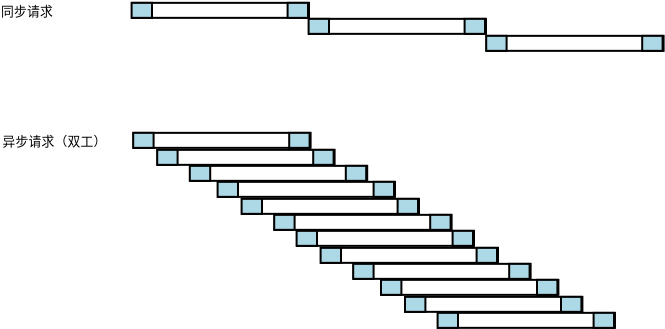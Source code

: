 <?xml version="1.0" encoding="UTF-8"?>
<dia:diagram xmlns:dia="http://www.lysator.liu.se/~alla/dia/">
  <dia:layer name="Background" visible="true" active="true">
    <dia:group>
      <dia:object type="Standard - Box" version="0" id="O0">
        <dia:attribute name="obj_pos">
          <dia:point val="-1.6,5.8"/>
        </dia:attribute>
        <dia:attribute name="obj_bb">
          <dia:rectangle val="-1.65,5.75;7.3,6.6"/>
        </dia:attribute>
        <dia:attribute name="elem_corner">
          <dia:point val="-1.6,5.8"/>
        </dia:attribute>
        <dia:attribute name="elem_width">
          <dia:real val="8.85"/>
        </dia:attribute>
        <dia:attribute name="elem_height">
          <dia:real val="0.75"/>
        </dia:attribute>
        <dia:attribute name="show_background">
          <dia:boolean val="true"/>
        </dia:attribute>
      </dia:object>
      <dia:object type="Standard - Box" version="0" id="O1">
        <dia:attribute name="obj_pos">
          <dia:point val="-1.62,5.8"/>
        </dia:attribute>
        <dia:attribute name="obj_bb">
          <dia:rectangle val="-1.67,5.75;-0.55,6.6"/>
        </dia:attribute>
        <dia:attribute name="elem_corner">
          <dia:point val="-1.62,5.8"/>
        </dia:attribute>
        <dia:attribute name="elem_width">
          <dia:real val="1.02"/>
        </dia:attribute>
        <dia:attribute name="elem_height">
          <dia:real val="0.75"/>
        </dia:attribute>
        <dia:attribute name="border_width">
          <dia:real val="0.1"/>
        </dia:attribute>
        <dia:attribute name="inner_color">
          <dia:color val="#add8e6"/>
        </dia:attribute>
        <dia:attribute name="show_background">
          <dia:boolean val="true"/>
        </dia:attribute>
      </dia:object>
      <dia:object type="Standard - Box" version="0" id="O2">
        <dia:attribute name="obj_pos">
          <dia:point val="6.18,5.8"/>
        </dia:attribute>
        <dia:attribute name="obj_bb">
          <dia:rectangle val="6.13,5.75;7.25,6.6"/>
        </dia:attribute>
        <dia:attribute name="elem_corner">
          <dia:point val="6.18,5.8"/>
        </dia:attribute>
        <dia:attribute name="elem_width">
          <dia:real val="1.02"/>
        </dia:attribute>
        <dia:attribute name="elem_height">
          <dia:real val="0.75"/>
        </dia:attribute>
        <dia:attribute name="border_width">
          <dia:real val="0.1"/>
        </dia:attribute>
        <dia:attribute name="inner_color">
          <dia:color val="#add8e6"/>
        </dia:attribute>
        <dia:attribute name="show_background">
          <dia:boolean val="true"/>
        </dia:attribute>
      </dia:object>
    </dia:group>
    <dia:group>
      <dia:object type="Standard - Box" version="0" id="O3">
        <dia:attribute name="obj_pos">
          <dia:point val="7.25,6.6"/>
        </dia:attribute>
        <dia:attribute name="obj_bb">
          <dia:rectangle val="7.2,6.55;16.15,7.4"/>
        </dia:attribute>
        <dia:attribute name="elem_corner">
          <dia:point val="7.25,6.6"/>
        </dia:attribute>
        <dia:attribute name="elem_width">
          <dia:real val="8.85"/>
        </dia:attribute>
        <dia:attribute name="elem_height">
          <dia:real val="0.75"/>
        </dia:attribute>
        <dia:attribute name="show_background">
          <dia:boolean val="true"/>
        </dia:attribute>
      </dia:object>
      <dia:object type="Standard - Box" version="0" id="O4">
        <dia:attribute name="obj_pos">
          <dia:point val="7.23,6.6"/>
        </dia:attribute>
        <dia:attribute name="obj_bb">
          <dia:rectangle val="7.18,6.55;8.3,7.4"/>
        </dia:attribute>
        <dia:attribute name="elem_corner">
          <dia:point val="7.23,6.6"/>
        </dia:attribute>
        <dia:attribute name="elem_width">
          <dia:real val="1.02"/>
        </dia:attribute>
        <dia:attribute name="elem_height">
          <dia:real val="0.75"/>
        </dia:attribute>
        <dia:attribute name="border_width">
          <dia:real val="0.1"/>
        </dia:attribute>
        <dia:attribute name="inner_color">
          <dia:color val="#add8e6"/>
        </dia:attribute>
        <dia:attribute name="show_background">
          <dia:boolean val="true"/>
        </dia:attribute>
      </dia:object>
      <dia:object type="Standard - Box" version="0" id="O5">
        <dia:attribute name="obj_pos">
          <dia:point val="15.03,6.6"/>
        </dia:attribute>
        <dia:attribute name="obj_bb">
          <dia:rectangle val="14.98,6.55;16.1,7.4"/>
        </dia:attribute>
        <dia:attribute name="elem_corner">
          <dia:point val="15.03,6.6"/>
        </dia:attribute>
        <dia:attribute name="elem_width">
          <dia:real val="1.02"/>
        </dia:attribute>
        <dia:attribute name="elem_height">
          <dia:real val="0.75"/>
        </dia:attribute>
        <dia:attribute name="border_width">
          <dia:real val="0.1"/>
        </dia:attribute>
        <dia:attribute name="inner_color">
          <dia:color val="#add8e6"/>
        </dia:attribute>
        <dia:attribute name="show_background">
          <dia:boolean val="true"/>
        </dia:attribute>
      </dia:object>
    </dia:group>
    <dia:group>
      <dia:object type="Standard - Box" version="0" id="O6">
        <dia:attribute name="obj_pos">
          <dia:point val="16.13,7.45"/>
        </dia:attribute>
        <dia:attribute name="obj_bb">
          <dia:rectangle val="16.08,7.4;25.03,8.25"/>
        </dia:attribute>
        <dia:attribute name="elem_corner">
          <dia:point val="16.13,7.45"/>
        </dia:attribute>
        <dia:attribute name="elem_width">
          <dia:real val="8.85"/>
        </dia:attribute>
        <dia:attribute name="elem_height">
          <dia:real val="0.75"/>
        </dia:attribute>
        <dia:attribute name="show_background">
          <dia:boolean val="true"/>
        </dia:attribute>
      </dia:object>
      <dia:object type="Standard - Box" version="0" id="O7">
        <dia:attribute name="obj_pos">
          <dia:point val="16.11,7.45"/>
        </dia:attribute>
        <dia:attribute name="obj_bb">
          <dia:rectangle val="16.06,7.4;17.18,8.25"/>
        </dia:attribute>
        <dia:attribute name="elem_corner">
          <dia:point val="16.11,7.45"/>
        </dia:attribute>
        <dia:attribute name="elem_width">
          <dia:real val="1.02"/>
        </dia:attribute>
        <dia:attribute name="elem_height">
          <dia:real val="0.75"/>
        </dia:attribute>
        <dia:attribute name="border_width">
          <dia:real val="0.1"/>
        </dia:attribute>
        <dia:attribute name="inner_color">
          <dia:color val="#add8e6"/>
        </dia:attribute>
        <dia:attribute name="show_background">
          <dia:boolean val="true"/>
        </dia:attribute>
      </dia:object>
      <dia:object type="Standard - Box" version="0" id="O8">
        <dia:attribute name="obj_pos">
          <dia:point val="23.91,7.45"/>
        </dia:attribute>
        <dia:attribute name="obj_bb">
          <dia:rectangle val="23.86,7.4;24.98,8.25"/>
        </dia:attribute>
        <dia:attribute name="elem_corner">
          <dia:point val="23.91,7.45"/>
        </dia:attribute>
        <dia:attribute name="elem_width">
          <dia:real val="1.02"/>
        </dia:attribute>
        <dia:attribute name="elem_height">
          <dia:real val="0.75"/>
        </dia:attribute>
        <dia:attribute name="border_width">
          <dia:real val="0.1"/>
        </dia:attribute>
        <dia:attribute name="inner_color">
          <dia:color val="#add8e6"/>
        </dia:attribute>
        <dia:attribute name="show_background">
          <dia:boolean val="true"/>
        </dia:attribute>
      </dia:object>
    </dia:group>
    <dia:object type="Standard - Text" version="1" id="O9">
      <dia:attribute name="obj_pos">
        <dia:point val="-8.15,6.45"/>
      </dia:attribute>
      <dia:attribute name="obj_bb">
        <dia:rectangle val="-8.15,5.9;-5.59,6.54"/>
      </dia:attribute>
      <dia:attribute name="text">
        <dia:composite type="text">
          <dia:attribute name="string">
            <dia:string>#同步请求#</dia:string>
          </dia:attribute>
          <dia:attribute name="font">
            <dia:font family="sans" style="0" name="Helvetica"/>
          </dia:attribute>
          <dia:attribute name="height">
            <dia:real val="0.8"/>
          </dia:attribute>
          <dia:attribute name="pos">
            <dia:point val="-8.15,6.45"/>
          </dia:attribute>
          <dia:attribute name="color">
            <dia:color val="#000000"/>
          </dia:attribute>
          <dia:attribute name="alignment">
            <dia:enum val="0"/>
          </dia:attribute>
        </dia:composite>
      </dia:attribute>
      <dia:attribute name="valign">
        <dia:enum val="3"/>
      </dia:attribute>
    </dia:object>
    <dia:group>
      <dia:object type="Standard - Box" version="0" id="O10">
        <dia:attribute name="obj_pos">
          <dia:point val="-1.52,12.3"/>
        </dia:attribute>
        <dia:attribute name="obj_bb">
          <dia:rectangle val="-1.57,12.25;7.38,13.1"/>
        </dia:attribute>
        <dia:attribute name="elem_corner">
          <dia:point val="-1.52,12.3"/>
        </dia:attribute>
        <dia:attribute name="elem_width">
          <dia:real val="8.85"/>
        </dia:attribute>
        <dia:attribute name="elem_height">
          <dia:real val="0.75"/>
        </dia:attribute>
        <dia:attribute name="show_background">
          <dia:boolean val="true"/>
        </dia:attribute>
      </dia:object>
      <dia:object type="Standard - Box" version="0" id="O11">
        <dia:attribute name="obj_pos">
          <dia:point val="-1.54,12.3"/>
        </dia:attribute>
        <dia:attribute name="obj_bb">
          <dia:rectangle val="-1.59,12.25;-0.47,13.1"/>
        </dia:attribute>
        <dia:attribute name="elem_corner">
          <dia:point val="-1.54,12.3"/>
        </dia:attribute>
        <dia:attribute name="elem_width">
          <dia:real val="1.02"/>
        </dia:attribute>
        <dia:attribute name="elem_height">
          <dia:real val="0.75"/>
        </dia:attribute>
        <dia:attribute name="border_width">
          <dia:real val="0.1"/>
        </dia:attribute>
        <dia:attribute name="inner_color">
          <dia:color val="#add8e6"/>
        </dia:attribute>
        <dia:attribute name="show_background">
          <dia:boolean val="true"/>
        </dia:attribute>
      </dia:object>
      <dia:object type="Standard - Box" version="0" id="O12">
        <dia:attribute name="obj_pos">
          <dia:point val="6.26,12.3"/>
        </dia:attribute>
        <dia:attribute name="obj_bb">
          <dia:rectangle val="6.21,12.25;7.33,13.1"/>
        </dia:attribute>
        <dia:attribute name="elem_corner">
          <dia:point val="6.26,12.3"/>
        </dia:attribute>
        <dia:attribute name="elem_width">
          <dia:real val="1.02"/>
        </dia:attribute>
        <dia:attribute name="elem_height">
          <dia:real val="0.75"/>
        </dia:attribute>
        <dia:attribute name="border_width">
          <dia:real val="0.1"/>
        </dia:attribute>
        <dia:attribute name="inner_color">
          <dia:color val="#add8e6"/>
        </dia:attribute>
        <dia:attribute name="show_background">
          <dia:boolean val="true"/>
        </dia:attribute>
      </dia:object>
    </dia:group>
    <dia:group>
      <dia:object type="Standard - Box" version="0" id="O13">
        <dia:attribute name="obj_pos">
          <dia:point val="-0.32,13.15"/>
        </dia:attribute>
        <dia:attribute name="obj_bb">
          <dia:rectangle val="-0.37,13.1;8.58,13.95"/>
        </dia:attribute>
        <dia:attribute name="elem_corner">
          <dia:point val="-0.32,13.15"/>
        </dia:attribute>
        <dia:attribute name="elem_width">
          <dia:real val="8.85"/>
        </dia:attribute>
        <dia:attribute name="elem_height">
          <dia:real val="0.75"/>
        </dia:attribute>
        <dia:attribute name="show_background">
          <dia:boolean val="true"/>
        </dia:attribute>
      </dia:object>
      <dia:object type="Standard - Box" version="0" id="O14">
        <dia:attribute name="obj_pos">
          <dia:point val="-0.34,13.15"/>
        </dia:attribute>
        <dia:attribute name="obj_bb">
          <dia:rectangle val="-0.39,13.1;0.73,13.95"/>
        </dia:attribute>
        <dia:attribute name="elem_corner">
          <dia:point val="-0.34,13.15"/>
        </dia:attribute>
        <dia:attribute name="elem_width">
          <dia:real val="1.02"/>
        </dia:attribute>
        <dia:attribute name="elem_height">
          <dia:real val="0.75"/>
        </dia:attribute>
        <dia:attribute name="border_width">
          <dia:real val="0.1"/>
        </dia:attribute>
        <dia:attribute name="inner_color">
          <dia:color val="#add8e6"/>
        </dia:attribute>
        <dia:attribute name="show_background">
          <dia:boolean val="true"/>
        </dia:attribute>
      </dia:object>
      <dia:object type="Standard - Box" version="0" id="O15">
        <dia:attribute name="obj_pos">
          <dia:point val="7.46,13.15"/>
        </dia:attribute>
        <dia:attribute name="obj_bb">
          <dia:rectangle val="7.41,13.1;8.53,13.95"/>
        </dia:attribute>
        <dia:attribute name="elem_corner">
          <dia:point val="7.46,13.15"/>
        </dia:attribute>
        <dia:attribute name="elem_width">
          <dia:real val="1.02"/>
        </dia:attribute>
        <dia:attribute name="elem_height">
          <dia:real val="0.75"/>
        </dia:attribute>
        <dia:attribute name="border_width">
          <dia:real val="0.1"/>
        </dia:attribute>
        <dia:attribute name="inner_color">
          <dia:color val="#add8e6"/>
        </dia:attribute>
        <dia:attribute name="show_background">
          <dia:boolean val="true"/>
        </dia:attribute>
      </dia:object>
    </dia:group>
    <dia:group>
      <dia:object type="Standard - Box" version="0" id="O16">
        <dia:attribute name="obj_pos">
          <dia:point val="1.31,13.95"/>
        </dia:attribute>
        <dia:attribute name="obj_bb">
          <dia:rectangle val="1.26,13.9;10.21,14.75"/>
        </dia:attribute>
        <dia:attribute name="elem_corner">
          <dia:point val="1.31,13.95"/>
        </dia:attribute>
        <dia:attribute name="elem_width">
          <dia:real val="8.85"/>
        </dia:attribute>
        <dia:attribute name="elem_height">
          <dia:real val="0.75"/>
        </dia:attribute>
        <dia:attribute name="show_background">
          <dia:boolean val="true"/>
        </dia:attribute>
      </dia:object>
      <dia:object type="Standard - Box" version="0" id="O17">
        <dia:attribute name="obj_pos">
          <dia:point val="1.29,13.95"/>
        </dia:attribute>
        <dia:attribute name="obj_bb">
          <dia:rectangle val="1.24,13.9;2.36,14.75"/>
        </dia:attribute>
        <dia:attribute name="elem_corner">
          <dia:point val="1.29,13.95"/>
        </dia:attribute>
        <dia:attribute name="elem_width">
          <dia:real val="1.02"/>
        </dia:attribute>
        <dia:attribute name="elem_height">
          <dia:real val="0.75"/>
        </dia:attribute>
        <dia:attribute name="border_width">
          <dia:real val="0.1"/>
        </dia:attribute>
        <dia:attribute name="inner_color">
          <dia:color val="#add8e6"/>
        </dia:attribute>
        <dia:attribute name="show_background">
          <dia:boolean val="true"/>
        </dia:attribute>
      </dia:object>
      <dia:object type="Standard - Box" version="0" id="O18">
        <dia:attribute name="obj_pos">
          <dia:point val="9.09,13.95"/>
        </dia:attribute>
        <dia:attribute name="obj_bb">
          <dia:rectangle val="9.04,13.9;10.16,14.75"/>
        </dia:attribute>
        <dia:attribute name="elem_corner">
          <dia:point val="9.09,13.95"/>
        </dia:attribute>
        <dia:attribute name="elem_width">
          <dia:real val="1.02"/>
        </dia:attribute>
        <dia:attribute name="elem_height">
          <dia:real val="0.75"/>
        </dia:attribute>
        <dia:attribute name="border_width">
          <dia:real val="0.1"/>
        </dia:attribute>
        <dia:attribute name="inner_color">
          <dia:color val="#add8e6"/>
        </dia:attribute>
        <dia:attribute name="show_background">
          <dia:boolean val="true"/>
        </dia:attribute>
      </dia:object>
    </dia:group>
    <dia:object type="Standard - Text" version="1" id="O19">
      <dia:attribute name="obj_pos">
        <dia:point val="-8.07,12.95"/>
      </dia:attribute>
      <dia:attribute name="obj_bb">
        <dia:rectangle val="-8.07,12.384;-2.934,13.072"/>
      </dia:attribute>
      <dia:attribute name="text">
        <dia:composite type="text">
          <dia:attribute name="string">
            <dia:string>#异步请求（双工）#</dia:string>
          </dia:attribute>
          <dia:attribute name="font">
            <dia:font family="sans" style="0" name="Helvetica"/>
          </dia:attribute>
          <dia:attribute name="height">
            <dia:real val="0.8"/>
          </dia:attribute>
          <dia:attribute name="pos">
            <dia:point val="-8.07,12.95"/>
          </dia:attribute>
          <dia:attribute name="color">
            <dia:color val="#000000"/>
          </dia:attribute>
          <dia:attribute name="alignment">
            <dia:enum val="0"/>
          </dia:attribute>
        </dia:composite>
      </dia:attribute>
      <dia:attribute name="valign">
        <dia:enum val="3"/>
      </dia:attribute>
    </dia:object>
    <dia:group>
      <dia:object type="Standard - Box" version="0" id="O20">
        <dia:attribute name="obj_pos">
          <dia:point val="2.7,14.75"/>
        </dia:attribute>
        <dia:attribute name="obj_bb">
          <dia:rectangle val="2.65,14.7;11.6,15.55"/>
        </dia:attribute>
        <dia:attribute name="elem_corner">
          <dia:point val="2.7,14.75"/>
        </dia:attribute>
        <dia:attribute name="elem_width">
          <dia:real val="8.85"/>
        </dia:attribute>
        <dia:attribute name="elem_height">
          <dia:real val="0.75"/>
        </dia:attribute>
        <dia:attribute name="show_background">
          <dia:boolean val="true"/>
        </dia:attribute>
      </dia:object>
      <dia:object type="Standard - Box" version="0" id="O21">
        <dia:attribute name="obj_pos">
          <dia:point val="2.68,14.75"/>
        </dia:attribute>
        <dia:attribute name="obj_bb">
          <dia:rectangle val="2.63,14.7;3.75,15.55"/>
        </dia:attribute>
        <dia:attribute name="elem_corner">
          <dia:point val="2.68,14.75"/>
        </dia:attribute>
        <dia:attribute name="elem_width">
          <dia:real val="1.02"/>
        </dia:attribute>
        <dia:attribute name="elem_height">
          <dia:real val="0.75"/>
        </dia:attribute>
        <dia:attribute name="border_width">
          <dia:real val="0.1"/>
        </dia:attribute>
        <dia:attribute name="inner_color">
          <dia:color val="#add8e6"/>
        </dia:attribute>
        <dia:attribute name="show_background">
          <dia:boolean val="true"/>
        </dia:attribute>
      </dia:object>
      <dia:object type="Standard - Box" version="0" id="O22">
        <dia:attribute name="obj_pos">
          <dia:point val="10.48,14.75"/>
        </dia:attribute>
        <dia:attribute name="obj_bb">
          <dia:rectangle val="10.43,14.7;11.55,15.55"/>
        </dia:attribute>
        <dia:attribute name="elem_corner">
          <dia:point val="10.48,14.75"/>
        </dia:attribute>
        <dia:attribute name="elem_width">
          <dia:real val="1.02"/>
        </dia:attribute>
        <dia:attribute name="elem_height">
          <dia:real val="0.75"/>
        </dia:attribute>
        <dia:attribute name="border_width">
          <dia:real val="0.1"/>
        </dia:attribute>
        <dia:attribute name="inner_color">
          <dia:color val="#add8e6"/>
        </dia:attribute>
        <dia:attribute name="show_background">
          <dia:boolean val="true"/>
        </dia:attribute>
      </dia:object>
    </dia:group>
    <dia:group>
      <dia:object type="Standard - Box" version="0" id="O23">
        <dia:attribute name="obj_pos">
          <dia:point val="3.9,15.6"/>
        </dia:attribute>
        <dia:attribute name="obj_bb">
          <dia:rectangle val="3.85,15.55;12.8,16.4"/>
        </dia:attribute>
        <dia:attribute name="elem_corner">
          <dia:point val="3.9,15.6"/>
        </dia:attribute>
        <dia:attribute name="elem_width">
          <dia:real val="8.85"/>
        </dia:attribute>
        <dia:attribute name="elem_height">
          <dia:real val="0.75"/>
        </dia:attribute>
        <dia:attribute name="show_background">
          <dia:boolean val="true"/>
        </dia:attribute>
      </dia:object>
      <dia:object type="Standard - Box" version="0" id="O24">
        <dia:attribute name="obj_pos">
          <dia:point val="3.88,15.6"/>
        </dia:attribute>
        <dia:attribute name="obj_bb">
          <dia:rectangle val="3.83,15.55;4.95,16.4"/>
        </dia:attribute>
        <dia:attribute name="elem_corner">
          <dia:point val="3.88,15.6"/>
        </dia:attribute>
        <dia:attribute name="elem_width">
          <dia:real val="1.02"/>
        </dia:attribute>
        <dia:attribute name="elem_height">
          <dia:real val="0.75"/>
        </dia:attribute>
        <dia:attribute name="border_width">
          <dia:real val="0.1"/>
        </dia:attribute>
        <dia:attribute name="inner_color">
          <dia:color val="#add8e6"/>
        </dia:attribute>
        <dia:attribute name="show_background">
          <dia:boolean val="true"/>
        </dia:attribute>
      </dia:object>
      <dia:object type="Standard - Box" version="0" id="O25">
        <dia:attribute name="obj_pos">
          <dia:point val="11.68,15.6"/>
        </dia:attribute>
        <dia:attribute name="obj_bb">
          <dia:rectangle val="11.63,15.55;12.75,16.4"/>
        </dia:attribute>
        <dia:attribute name="elem_corner">
          <dia:point val="11.68,15.6"/>
        </dia:attribute>
        <dia:attribute name="elem_width">
          <dia:real val="1.02"/>
        </dia:attribute>
        <dia:attribute name="elem_height">
          <dia:real val="0.75"/>
        </dia:attribute>
        <dia:attribute name="border_width">
          <dia:real val="0.1"/>
        </dia:attribute>
        <dia:attribute name="inner_color">
          <dia:color val="#add8e6"/>
        </dia:attribute>
        <dia:attribute name="show_background">
          <dia:boolean val="true"/>
        </dia:attribute>
      </dia:object>
    </dia:group>
    <dia:group>
      <dia:object type="Standard - Box" version="0" id="O26">
        <dia:attribute name="obj_pos">
          <dia:point val="5.53,16.4"/>
        </dia:attribute>
        <dia:attribute name="obj_bb">
          <dia:rectangle val="5.48,16.35;14.43,17.2"/>
        </dia:attribute>
        <dia:attribute name="elem_corner">
          <dia:point val="5.53,16.4"/>
        </dia:attribute>
        <dia:attribute name="elem_width">
          <dia:real val="8.85"/>
        </dia:attribute>
        <dia:attribute name="elem_height">
          <dia:real val="0.75"/>
        </dia:attribute>
        <dia:attribute name="show_background">
          <dia:boolean val="true"/>
        </dia:attribute>
      </dia:object>
      <dia:object type="Standard - Box" version="0" id="O27">
        <dia:attribute name="obj_pos">
          <dia:point val="5.51,16.4"/>
        </dia:attribute>
        <dia:attribute name="obj_bb">
          <dia:rectangle val="5.46,16.35;6.58,17.2"/>
        </dia:attribute>
        <dia:attribute name="elem_corner">
          <dia:point val="5.51,16.4"/>
        </dia:attribute>
        <dia:attribute name="elem_width">
          <dia:real val="1.02"/>
        </dia:attribute>
        <dia:attribute name="elem_height">
          <dia:real val="0.75"/>
        </dia:attribute>
        <dia:attribute name="border_width">
          <dia:real val="0.1"/>
        </dia:attribute>
        <dia:attribute name="inner_color">
          <dia:color val="#add8e6"/>
        </dia:attribute>
        <dia:attribute name="show_background">
          <dia:boolean val="true"/>
        </dia:attribute>
      </dia:object>
      <dia:object type="Standard - Box" version="0" id="O28">
        <dia:attribute name="obj_pos">
          <dia:point val="13.31,16.4"/>
        </dia:attribute>
        <dia:attribute name="obj_bb">
          <dia:rectangle val="13.26,16.35;14.38,17.2"/>
        </dia:attribute>
        <dia:attribute name="elem_corner">
          <dia:point val="13.31,16.4"/>
        </dia:attribute>
        <dia:attribute name="elem_width">
          <dia:real val="1.02"/>
        </dia:attribute>
        <dia:attribute name="elem_height">
          <dia:real val="0.75"/>
        </dia:attribute>
        <dia:attribute name="border_width">
          <dia:real val="0.1"/>
        </dia:attribute>
        <dia:attribute name="inner_color">
          <dia:color val="#add8e6"/>
        </dia:attribute>
        <dia:attribute name="show_background">
          <dia:boolean val="true"/>
        </dia:attribute>
      </dia:object>
    </dia:group>
    <dia:group>
      <dia:object type="Standard - Box" version="0" id="O29">
        <dia:attribute name="obj_pos">
          <dia:point val="6.65,17.2"/>
        </dia:attribute>
        <dia:attribute name="obj_bb">
          <dia:rectangle val="6.6,17.15;15.55,18"/>
        </dia:attribute>
        <dia:attribute name="elem_corner">
          <dia:point val="6.65,17.2"/>
        </dia:attribute>
        <dia:attribute name="elem_width">
          <dia:real val="8.85"/>
        </dia:attribute>
        <dia:attribute name="elem_height">
          <dia:real val="0.75"/>
        </dia:attribute>
        <dia:attribute name="show_background">
          <dia:boolean val="true"/>
        </dia:attribute>
      </dia:object>
      <dia:object type="Standard - Box" version="0" id="O30">
        <dia:attribute name="obj_pos">
          <dia:point val="6.63,17.2"/>
        </dia:attribute>
        <dia:attribute name="obj_bb">
          <dia:rectangle val="6.58,17.15;7.7,18"/>
        </dia:attribute>
        <dia:attribute name="elem_corner">
          <dia:point val="6.63,17.2"/>
        </dia:attribute>
        <dia:attribute name="elem_width">
          <dia:real val="1.02"/>
        </dia:attribute>
        <dia:attribute name="elem_height">
          <dia:real val="0.75"/>
        </dia:attribute>
        <dia:attribute name="border_width">
          <dia:real val="0.1"/>
        </dia:attribute>
        <dia:attribute name="inner_color">
          <dia:color val="#add8e6"/>
        </dia:attribute>
        <dia:attribute name="show_background">
          <dia:boolean val="true"/>
        </dia:attribute>
      </dia:object>
      <dia:object type="Standard - Box" version="0" id="O31">
        <dia:attribute name="obj_pos">
          <dia:point val="14.43,17.2"/>
        </dia:attribute>
        <dia:attribute name="obj_bb">
          <dia:rectangle val="14.38,17.15;15.5,18"/>
        </dia:attribute>
        <dia:attribute name="elem_corner">
          <dia:point val="14.43,17.2"/>
        </dia:attribute>
        <dia:attribute name="elem_width">
          <dia:real val="1.02"/>
        </dia:attribute>
        <dia:attribute name="elem_height">
          <dia:real val="0.75"/>
        </dia:attribute>
        <dia:attribute name="border_width">
          <dia:real val="0.1"/>
        </dia:attribute>
        <dia:attribute name="inner_color">
          <dia:color val="#add8e6"/>
        </dia:attribute>
        <dia:attribute name="show_background">
          <dia:boolean val="true"/>
        </dia:attribute>
      </dia:object>
    </dia:group>
    <dia:group>
      <dia:object type="Standard - Box" version="0" id="O32">
        <dia:attribute name="obj_pos">
          <dia:point val="7.85,18.05"/>
        </dia:attribute>
        <dia:attribute name="obj_bb">
          <dia:rectangle val="7.8,18;16.75,18.85"/>
        </dia:attribute>
        <dia:attribute name="elem_corner">
          <dia:point val="7.85,18.05"/>
        </dia:attribute>
        <dia:attribute name="elem_width">
          <dia:real val="8.85"/>
        </dia:attribute>
        <dia:attribute name="elem_height">
          <dia:real val="0.75"/>
        </dia:attribute>
        <dia:attribute name="show_background">
          <dia:boolean val="true"/>
        </dia:attribute>
      </dia:object>
      <dia:object type="Standard - Box" version="0" id="O33">
        <dia:attribute name="obj_pos">
          <dia:point val="7.83,18.05"/>
        </dia:attribute>
        <dia:attribute name="obj_bb">
          <dia:rectangle val="7.78,18;8.9,18.85"/>
        </dia:attribute>
        <dia:attribute name="elem_corner">
          <dia:point val="7.83,18.05"/>
        </dia:attribute>
        <dia:attribute name="elem_width">
          <dia:real val="1.02"/>
        </dia:attribute>
        <dia:attribute name="elem_height">
          <dia:real val="0.75"/>
        </dia:attribute>
        <dia:attribute name="border_width">
          <dia:real val="0.1"/>
        </dia:attribute>
        <dia:attribute name="inner_color">
          <dia:color val="#add8e6"/>
        </dia:attribute>
        <dia:attribute name="show_background">
          <dia:boolean val="true"/>
        </dia:attribute>
      </dia:object>
      <dia:object type="Standard - Box" version="0" id="O34">
        <dia:attribute name="obj_pos">
          <dia:point val="15.63,18.05"/>
        </dia:attribute>
        <dia:attribute name="obj_bb">
          <dia:rectangle val="15.58,18;16.7,18.85"/>
        </dia:attribute>
        <dia:attribute name="elem_corner">
          <dia:point val="15.63,18.05"/>
        </dia:attribute>
        <dia:attribute name="elem_width">
          <dia:real val="1.02"/>
        </dia:attribute>
        <dia:attribute name="elem_height">
          <dia:real val="0.75"/>
        </dia:attribute>
        <dia:attribute name="border_width">
          <dia:real val="0.1"/>
        </dia:attribute>
        <dia:attribute name="inner_color">
          <dia:color val="#add8e6"/>
        </dia:attribute>
        <dia:attribute name="show_background">
          <dia:boolean val="true"/>
        </dia:attribute>
      </dia:object>
    </dia:group>
    <dia:group>
      <dia:object type="Standard - Box" version="0" id="O35">
        <dia:attribute name="obj_pos">
          <dia:point val="9.48,18.85"/>
        </dia:attribute>
        <dia:attribute name="obj_bb">
          <dia:rectangle val="9.43,18.8;18.38,19.65"/>
        </dia:attribute>
        <dia:attribute name="elem_corner">
          <dia:point val="9.48,18.85"/>
        </dia:attribute>
        <dia:attribute name="elem_width">
          <dia:real val="8.85"/>
        </dia:attribute>
        <dia:attribute name="elem_height">
          <dia:real val="0.75"/>
        </dia:attribute>
        <dia:attribute name="show_background">
          <dia:boolean val="true"/>
        </dia:attribute>
      </dia:object>
      <dia:object type="Standard - Box" version="0" id="O36">
        <dia:attribute name="obj_pos">
          <dia:point val="9.46,18.85"/>
        </dia:attribute>
        <dia:attribute name="obj_bb">
          <dia:rectangle val="9.41,18.8;10.53,19.65"/>
        </dia:attribute>
        <dia:attribute name="elem_corner">
          <dia:point val="9.46,18.85"/>
        </dia:attribute>
        <dia:attribute name="elem_width">
          <dia:real val="1.02"/>
        </dia:attribute>
        <dia:attribute name="elem_height">
          <dia:real val="0.75"/>
        </dia:attribute>
        <dia:attribute name="border_width">
          <dia:real val="0.1"/>
        </dia:attribute>
        <dia:attribute name="inner_color">
          <dia:color val="#add8e6"/>
        </dia:attribute>
        <dia:attribute name="show_background">
          <dia:boolean val="true"/>
        </dia:attribute>
      </dia:object>
      <dia:object type="Standard - Box" version="0" id="O37">
        <dia:attribute name="obj_pos">
          <dia:point val="17.26,18.85"/>
        </dia:attribute>
        <dia:attribute name="obj_bb">
          <dia:rectangle val="17.21,18.8;18.33,19.65"/>
        </dia:attribute>
        <dia:attribute name="elem_corner">
          <dia:point val="17.26,18.85"/>
        </dia:attribute>
        <dia:attribute name="elem_width">
          <dia:real val="1.02"/>
        </dia:attribute>
        <dia:attribute name="elem_height">
          <dia:real val="0.75"/>
        </dia:attribute>
        <dia:attribute name="border_width">
          <dia:real val="0.1"/>
        </dia:attribute>
        <dia:attribute name="inner_color">
          <dia:color val="#add8e6"/>
        </dia:attribute>
        <dia:attribute name="show_background">
          <dia:boolean val="true"/>
        </dia:attribute>
      </dia:object>
    </dia:group>
    <dia:group>
      <dia:object type="Standard - Box" version="0" id="O38">
        <dia:attribute name="obj_pos">
          <dia:point val="10.87,19.65"/>
        </dia:attribute>
        <dia:attribute name="obj_bb">
          <dia:rectangle val="10.82,19.6;19.77,20.45"/>
        </dia:attribute>
        <dia:attribute name="elem_corner">
          <dia:point val="10.87,19.65"/>
        </dia:attribute>
        <dia:attribute name="elem_width">
          <dia:real val="8.85"/>
        </dia:attribute>
        <dia:attribute name="elem_height">
          <dia:real val="0.75"/>
        </dia:attribute>
        <dia:attribute name="show_background">
          <dia:boolean val="true"/>
        </dia:attribute>
      </dia:object>
      <dia:object type="Standard - Box" version="0" id="O39">
        <dia:attribute name="obj_pos">
          <dia:point val="10.85,19.65"/>
        </dia:attribute>
        <dia:attribute name="obj_bb">
          <dia:rectangle val="10.8,19.6;11.92,20.45"/>
        </dia:attribute>
        <dia:attribute name="elem_corner">
          <dia:point val="10.85,19.65"/>
        </dia:attribute>
        <dia:attribute name="elem_width">
          <dia:real val="1.02"/>
        </dia:attribute>
        <dia:attribute name="elem_height">
          <dia:real val="0.75"/>
        </dia:attribute>
        <dia:attribute name="border_width">
          <dia:real val="0.1"/>
        </dia:attribute>
        <dia:attribute name="inner_color">
          <dia:color val="#add8e6"/>
        </dia:attribute>
        <dia:attribute name="show_background">
          <dia:boolean val="true"/>
        </dia:attribute>
      </dia:object>
      <dia:object type="Standard - Box" version="0" id="O40">
        <dia:attribute name="obj_pos">
          <dia:point val="18.65,19.65"/>
        </dia:attribute>
        <dia:attribute name="obj_bb">
          <dia:rectangle val="18.6,19.6;19.72,20.45"/>
        </dia:attribute>
        <dia:attribute name="elem_corner">
          <dia:point val="18.65,19.65"/>
        </dia:attribute>
        <dia:attribute name="elem_width">
          <dia:real val="1.02"/>
        </dia:attribute>
        <dia:attribute name="elem_height">
          <dia:real val="0.75"/>
        </dia:attribute>
        <dia:attribute name="border_width">
          <dia:real val="0.1"/>
        </dia:attribute>
        <dia:attribute name="inner_color">
          <dia:color val="#add8e6"/>
        </dia:attribute>
        <dia:attribute name="show_background">
          <dia:boolean val="true"/>
        </dia:attribute>
      </dia:object>
    </dia:group>
    <dia:group>
      <dia:object type="Standard - Box" version="0" id="O41">
        <dia:attribute name="obj_pos">
          <dia:point val="12.07,20.5"/>
        </dia:attribute>
        <dia:attribute name="obj_bb">
          <dia:rectangle val="12.02,20.45;20.97,21.3"/>
        </dia:attribute>
        <dia:attribute name="elem_corner">
          <dia:point val="12.07,20.5"/>
        </dia:attribute>
        <dia:attribute name="elem_width">
          <dia:real val="8.85"/>
        </dia:attribute>
        <dia:attribute name="elem_height">
          <dia:real val="0.75"/>
        </dia:attribute>
        <dia:attribute name="show_background">
          <dia:boolean val="true"/>
        </dia:attribute>
      </dia:object>
      <dia:object type="Standard - Box" version="0" id="O42">
        <dia:attribute name="obj_pos">
          <dia:point val="12.05,20.5"/>
        </dia:attribute>
        <dia:attribute name="obj_bb">
          <dia:rectangle val="12,20.45;13.12,21.3"/>
        </dia:attribute>
        <dia:attribute name="elem_corner">
          <dia:point val="12.05,20.5"/>
        </dia:attribute>
        <dia:attribute name="elem_width">
          <dia:real val="1.02"/>
        </dia:attribute>
        <dia:attribute name="elem_height">
          <dia:real val="0.75"/>
        </dia:attribute>
        <dia:attribute name="border_width">
          <dia:real val="0.1"/>
        </dia:attribute>
        <dia:attribute name="inner_color">
          <dia:color val="#add8e6"/>
        </dia:attribute>
        <dia:attribute name="show_background">
          <dia:boolean val="true"/>
        </dia:attribute>
      </dia:object>
      <dia:object type="Standard - Box" version="0" id="O43">
        <dia:attribute name="obj_pos">
          <dia:point val="19.85,20.5"/>
        </dia:attribute>
        <dia:attribute name="obj_bb">
          <dia:rectangle val="19.8,20.45;20.92,21.3"/>
        </dia:attribute>
        <dia:attribute name="elem_corner">
          <dia:point val="19.85,20.5"/>
        </dia:attribute>
        <dia:attribute name="elem_width">
          <dia:real val="1.02"/>
        </dia:attribute>
        <dia:attribute name="elem_height">
          <dia:real val="0.75"/>
        </dia:attribute>
        <dia:attribute name="border_width">
          <dia:real val="0.1"/>
        </dia:attribute>
        <dia:attribute name="inner_color">
          <dia:color val="#add8e6"/>
        </dia:attribute>
        <dia:attribute name="show_background">
          <dia:boolean val="true"/>
        </dia:attribute>
      </dia:object>
    </dia:group>
    <dia:group>
      <dia:object type="Standard - Box" version="0" id="O44">
        <dia:attribute name="obj_pos">
          <dia:point val="13.7,21.3"/>
        </dia:attribute>
        <dia:attribute name="obj_bb">
          <dia:rectangle val="13.65,21.25;22.6,22.1"/>
        </dia:attribute>
        <dia:attribute name="elem_corner">
          <dia:point val="13.7,21.3"/>
        </dia:attribute>
        <dia:attribute name="elem_width">
          <dia:real val="8.85"/>
        </dia:attribute>
        <dia:attribute name="elem_height">
          <dia:real val="0.75"/>
        </dia:attribute>
        <dia:attribute name="show_background">
          <dia:boolean val="true"/>
        </dia:attribute>
      </dia:object>
      <dia:object type="Standard - Box" version="0" id="O45">
        <dia:attribute name="obj_pos">
          <dia:point val="13.68,21.3"/>
        </dia:attribute>
        <dia:attribute name="obj_bb">
          <dia:rectangle val="13.63,21.25;14.75,22.1"/>
        </dia:attribute>
        <dia:attribute name="elem_corner">
          <dia:point val="13.68,21.3"/>
        </dia:attribute>
        <dia:attribute name="elem_width">
          <dia:real val="1.02"/>
        </dia:attribute>
        <dia:attribute name="elem_height">
          <dia:real val="0.75"/>
        </dia:attribute>
        <dia:attribute name="border_width">
          <dia:real val="0.1"/>
        </dia:attribute>
        <dia:attribute name="inner_color">
          <dia:color val="#add8e6"/>
        </dia:attribute>
        <dia:attribute name="show_background">
          <dia:boolean val="true"/>
        </dia:attribute>
      </dia:object>
      <dia:object type="Standard - Box" version="0" id="O46">
        <dia:attribute name="obj_pos">
          <dia:point val="21.48,21.3"/>
        </dia:attribute>
        <dia:attribute name="obj_bb">
          <dia:rectangle val="21.43,21.25;22.55,22.1"/>
        </dia:attribute>
        <dia:attribute name="elem_corner">
          <dia:point val="21.48,21.3"/>
        </dia:attribute>
        <dia:attribute name="elem_width">
          <dia:real val="1.02"/>
        </dia:attribute>
        <dia:attribute name="elem_height">
          <dia:real val="0.75"/>
        </dia:attribute>
        <dia:attribute name="border_width">
          <dia:real val="0.1"/>
        </dia:attribute>
        <dia:attribute name="inner_color">
          <dia:color val="#add8e6"/>
        </dia:attribute>
        <dia:attribute name="show_background">
          <dia:boolean val="true"/>
        </dia:attribute>
      </dia:object>
    </dia:group>
  </dia:layer>
</dia:diagram>
